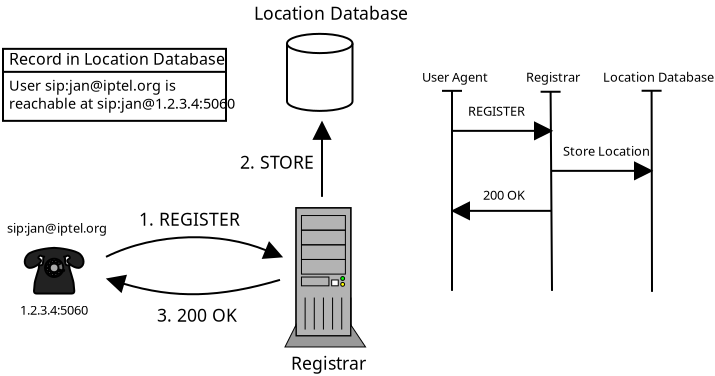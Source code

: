<?xml version="1.0" encoding="UTF-8"?>
<dia:diagram xmlns:dia="http://www.lysator.liu.se/~alla/dia/"><dia:layer name="Background" visible="true"><dia:object type="Network - General Computer (Tower)" version="0" id="O0"><dia:attribute name="obj_pos"><dia:point val="16.95,14.95"/></dia:attribute><dia:attribute name="obj_bb"><dia:rectangle val="16.942,14.91;20.986,23.138"/></dia:attribute><dia:attribute name="elem_corner"><dia:point val="16.95,14.95"/></dia:attribute><dia:attribute name="elem_width"><dia:real val="4.026"/></dia:attribute><dia:attribute name="elem_height"><dia:real val="6.955"/></dia:attribute><dia:attribute name="show_background"><dia:boolean val="true"/></dia:attribute><dia:attribute name="flip_horizontal"><dia:boolean val="false"/></dia:attribute><dia:attribute name="flip_vertical"><dia:boolean val="false"/></dia:attribute><dia:attribute name="padding"><dia:real val="0.354"/></dia:attribute><dia:attribute name="text"><dia:composite type="text"><dia:attribute name="string"><dia:string>##</dia:string></dia:attribute><dia:attribute name="font"><dia:font family="sans" style="0" name="Courier"/></dia:attribute><dia:attribute name="height"><dia:real val="0.8"/></dia:attribute><dia:attribute name="pos"><dia:point val="18.963,22.738"/></dia:attribute><dia:attribute name="color"><dia:color val="#000000"/></dia:attribute><dia:attribute name="alignment"><dia:enum val="1"/></dia:attribute></dia:composite></dia:attribute></dia:object><dia:object type="Network - A Telephone" version="0" id="O1"><dia:attribute name="obj_pos"><dia:point val="3.4,16.95"/></dia:attribute><dia:attribute name="obj_bb"><dia:rectangle val="3.4,16.9;7.434,19.285"/></dia:attribute><dia:attribute name="elem_corner"><dia:point val="3.4,16.95"/></dia:attribute><dia:attribute name="elem_width"><dia:real val="4.014"/></dia:attribute><dia:attribute name="elem_height"><dia:real val="2.285"/></dia:attribute><dia:attribute name="show_background"><dia:boolean val="true"/></dia:attribute><dia:attribute name="flip_horizontal"><dia:boolean val="false"/></dia:attribute><dia:attribute name="flip_vertical"><dia:boolean val="false"/></dia:attribute><dia:attribute name="padding"><dia:real val="0.354"/></dia:attribute></dia:object><dia:object type="Network - Storage" version="0" id="O2"><dia:attribute name="obj_pos"><dia:point val="17.05,6.25"/></dia:attribute><dia:attribute name="obj_bb"><dia:rectangle val="17,6.2;20.375,11.153"/></dia:attribute><dia:attribute name="elem_corner"><dia:point val="17.05,6.25"/></dia:attribute><dia:attribute name="elem_width"><dia:real val="3.275"/></dia:attribute><dia:attribute name="elem_height"><dia:real val="3.853"/></dia:attribute><dia:attribute name="show_background"><dia:boolean val="true"/></dia:attribute><dia:attribute name="flip_horizontal"><dia:boolean val="false"/></dia:attribute><dia:attribute name="flip_vertical"><dia:boolean val="false"/></dia:attribute><dia:attribute name="padding"><dia:real val="0.354"/></dia:attribute><dia:attribute name="text"><dia:composite type="text"><dia:attribute name="string"><dia:string>##</dia:string></dia:attribute><dia:attribute name="font"><dia:font family="sans" style="0" name="Courier"/></dia:attribute><dia:attribute name="height"><dia:real val="0.8"/></dia:attribute><dia:attribute name="pos"><dia:point val="18.977,10.753"/></dia:attribute><dia:attribute name="color"><dia:color val="#000000"/></dia:attribute><dia:attribute name="alignment"><dia:enum val="1"/></dia:attribute></dia:composite></dia:attribute></dia:object><dia:object type="Standard - BezierLine" version="0" id="O3"><dia:attribute name="obj_pos"><dia:point val="8,17.4"/></dia:attribute><dia:attribute name="obj_bb"><dia:rectangle val="7.933,16.641;17.15,18.159"/></dia:attribute><dia:attribute name="bez_points"><dia:point val="8,17.4"/><dia:point val="10.55,16.15"/><dia:point val="13.75,16.15"/><dia:point val="16.8,17.4"/></dia:attribute><dia:attribute name="corner_types"><dia:enum val="0"/><dia:enum val="0"/></dia:attribute><dia:attribute name="end_arrow"><dia:enum val="3"/></dia:attribute><dia:attribute name="end_arrow_length"><dia:real val="0.8"/></dia:attribute><dia:attribute name="end_arrow_width"><dia:real val="0.8"/></dia:attribute></dia:object><dia:object type="Standard - BezierLine" version="0" id="O4"><dia:attribute name="obj_pos"><dia:point val="16.7,18.55"/></dia:attribute><dia:attribute name="obj_bb"><dia:rectangle val="7.776,17.718;16.762,19.288"/></dia:attribute><dia:attribute name="bez_points"><dia:point val="16.7,18.55"/><dia:point val="13.65,19.45"/><dia:point val="11.45,19.5"/><dia:point val="8.05,18.5"/></dia:attribute><dia:attribute name="corner_types"><dia:enum val="0"/><dia:enum val="0"/></dia:attribute><dia:attribute name="end_arrow"><dia:enum val="3"/></dia:attribute><dia:attribute name="end_arrow_length"><dia:real val="0.8"/></dia:attribute><dia:attribute name="end_arrow_width"><dia:real val="0.8"/></dia:attribute></dia:object><dia:object type="Standard - Text" version="0" id="O5"><dia:attribute name="obj_pos"><dia:point val="10.55,20.65"/></dia:attribute><dia:attribute name="obj_bb"><dia:rectangle val="10.55,19.8;14.1,21.2"/></dia:attribute><dia:attribute name="text"><dia:composite type="text"><dia:attribute name="string"><dia:string>#3. 200 OK#</dia:string></dia:attribute><dia:attribute name="font"><dia:font family="sans" style="0" name="Courier"/></dia:attribute><dia:attribute name="height"><dia:real val="1.1"/></dia:attribute><dia:attribute name="pos"><dia:point val="10.55,20.65"/></dia:attribute><dia:attribute name="color"><dia:color val="#000000"/></dia:attribute><dia:attribute name="alignment"><dia:enum val="0"/></dia:attribute></dia:composite></dia:attribute></dia:object><dia:object type="Standard - Text" version="0" id="O6"><dia:attribute name="obj_pos"><dia:point val="9.65,15.85"/></dia:attribute><dia:attribute name="obj_bb"><dia:rectangle val="9.65,15;14.65,16.4"/></dia:attribute><dia:attribute name="text"><dia:composite type="text"><dia:attribute name="string"><dia:string>#1. REGISTER#</dia:string></dia:attribute><dia:attribute name="font"><dia:font family="sans" style="0" name="Courier"/></dia:attribute><dia:attribute name="height"><dia:real val="1.1"/></dia:attribute><dia:attribute name="pos"><dia:point val="9.65,15.85"/></dia:attribute><dia:attribute name="color"><dia:color val="#000000"/></dia:attribute><dia:attribute name="alignment"><dia:enum val="0"/></dia:attribute></dia:composite></dia:attribute></dia:object><dia:object type="Standard - Line" version="0" id="O7"><dia:attribute name="obj_pos"><dia:point val="18.8,14.4"/></dia:attribute><dia:attribute name="obj_bb"><dia:rectangle val="18,10.6;19.6,14.45"/></dia:attribute><dia:attribute name="conn_endpoints"><dia:point val="18.8,14.4"/><dia:point val="18.8,10.65"/></dia:attribute><dia:attribute name="numcp"><dia:int val="1"/></dia:attribute><dia:attribute name="end_arrow"><dia:enum val="3"/></dia:attribute><dia:attribute name="end_arrow_length"><dia:real val="0.8"/></dia:attribute><dia:attribute name="end_arrow_width"><dia:real val="0.8"/></dia:attribute></dia:object><dia:object type="Standard - Text" version="0" id="O8"><dia:attribute name="obj_pos"><dia:point val="14.7,13"/></dia:attribute><dia:attribute name="obj_bb"><dia:rectangle val="14.7,12.15;18.35,14.65"/></dia:attribute><dia:attribute name="text"><dia:composite type="text"><dia:attribute name="string"><dia:string>#2. STORE
#</dia:string></dia:attribute><dia:attribute name="font"><dia:font family="sans" style="0" name="Courier"/></dia:attribute><dia:attribute name="height"><dia:real val="1.1"/></dia:attribute><dia:attribute name="pos"><dia:point val="14.7,13"/></dia:attribute><dia:attribute name="color"><dia:color val="#000000"/></dia:attribute><dia:attribute name="alignment"><dia:enum val="0"/></dia:attribute></dia:composite></dia:attribute></dia:object><dia:object type="Standard - Text" version="0" id="O9"><dia:attribute name="obj_pos"><dia:point val="15.4,5.55"/></dia:attribute><dia:attribute name="obj_bb"><dia:rectangle val="15.4,4.7;22.1,6.1"/></dia:attribute><dia:attribute name="text"><dia:composite type="text"><dia:attribute name="string"><dia:string>#Location Database#</dia:string></dia:attribute><dia:attribute name="font"><dia:font family="sans" style="0" name="Courier"/></dia:attribute><dia:attribute name="height"><dia:real val="1.1"/></dia:attribute><dia:attribute name="pos"><dia:point val="15.4,5.55"/></dia:attribute><dia:attribute name="color"><dia:color val="#000000"/></dia:attribute><dia:attribute name="alignment"><dia:enum val="0"/></dia:attribute></dia:composite></dia:attribute></dia:object><dia:object type="Standard - Text" version="0" id="O10"><dia:attribute name="obj_pos"><dia:point val="17.25,23.05"/></dia:attribute><dia:attribute name="obj_bb"><dia:rectangle val="17.25,22.2;20.5,23.6"/></dia:attribute><dia:attribute name="text"><dia:composite type="text"><dia:attribute name="string"><dia:string>#Registrar#</dia:string></dia:attribute><dia:attribute name="font"><dia:font family="sans" style="0" name="Courier"/></dia:attribute><dia:attribute name="height"><dia:real val="1.1"/></dia:attribute><dia:attribute name="pos"><dia:point val="17.25,23.05"/></dia:attribute><dia:attribute name="color"><dia:color val="#000000"/></dia:attribute><dia:attribute name="alignment"><dia:enum val="0"/></dia:attribute></dia:composite></dia:attribute></dia:object><dia:object type="Standard - Text" version="0" id="O11"><dia:attribute name="obj_pos"><dia:point val="3.05,16.2"/></dia:attribute><dia:attribute name="obj_bb"><dia:rectangle val="3.05,15.55;7.65,16.6"/></dia:attribute><dia:attribute name="text"><dia:composite type="text"><dia:attribute name="string"><dia:string>#sip:jan@iptel.org#</dia:string></dia:attribute><dia:attribute name="font"><dia:font family="sans" style="0" name="Courier"/></dia:attribute><dia:attribute name="height"><dia:real val="0.8"/></dia:attribute><dia:attribute name="pos"><dia:point val="3.05,16.2"/></dia:attribute><dia:attribute name="color"><dia:color val="#000000"/></dia:attribute><dia:attribute name="alignment"><dia:enum val="0"/></dia:attribute></dia:composite></dia:attribute></dia:object><dia:object type="Standard - Text" version="0" id="O12"><dia:attribute name="obj_pos"><dia:point val="3.7,20.3"/></dia:attribute><dia:attribute name="obj_bb"><dia:rectangle val="3.7,19.65;7.1,20.7"/></dia:attribute><dia:attribute name="text"><dia:composite type="text"><dia:attribute name="string"><dia:string>#1.2.3.4:5060#</dia:string></dia:attribute><dia:attribute name="font"><dia:font family="sans" style="0" name="Courier"/></dia:attribute><dia:attribute name="height"><dia:real val="0.8"/></dia:attribute><dia:attribute name="pos"><dia:point val="3.7,20.3"/></dia:attribute><dia:attribute name="color"><dia:color val="#000000"/></dia:attribute><dia:attribute name="alignment"><dia:enum val="0"/></dia:attribute></dia:composite></dia:attribute></dia:object><dia:object type="Standard - Box" version="0" id="O13"><dia:attribute name="obj_pos"><dia:point val="2.85,7"/></dia:attribute><dia:attribute name="obj_bb"><dia:rectangle val="2.8,6.95;14.05,10.65"/></dia:attribute><dia:attribute name="elem_corner"><dia:point val="2.85,7"/></dia:attribute><dia:attribute name="elem_width"><dia:real val="11.15"/></dia:attribute><dia:attribute name="elem_height"><dia:real val="3.6"/></dia:attribute><dia:attribute name="show_background"><dia:boolean val="true"/></dia:attribute></dia:object><dia:object type="Standard - Text" version="0" id="O14"><dia:attribute name="obj_pos"><dia:point val="3.15,7.8"/></dia:attribute><dia:attribute name="obj_bb"><dia:rectangle val="3.15,7;12.6,8.3"/></dia:attribute><dia:attribute name="text"><dia:composite type="text"><dia:attribute name="string"><dia:string>#Record in Location Database#</dia:string></dia:attribute><dia:attribute name="font"><dia:font family="sans" style="0" name="Courier"/></dia:attribute><dia:attribute name="height"><dia:real val="1"/></dia:attribute><dia:attribute name="pos"><dia:point val="3.15,7.8"/></dia:attribute><dia:attribute name="color"><dia:color val="#000000"/></dia:attribute><dia:attribute name="alignment"><dia:enum val="0"/></dia:attribute></dia:composite></dia:attribute></dia:object><dia:object type="Standard - Line" version="0" id="O15"><dia:attribute name="obj_pos"><dia:point val="2.8,8.15"/></dia:attribute><dia:attribute name="obj_bb"><dia:rectangle val="2.75,8.1;14.05,8.2"/></dia:attribute><dia:attribute name="conn_endpoints"><dia:point val="2.8,8.15"/><dia:point val="14,8.15"/></dia:attribute><dia:attribute name="numcp"><dia:int val="1"/></dia:attribute></dia:object><dia:object type="Standard - Text" version="0" id="O16"><dia:attribute name="obj_pos"><dia:point val="3.15,9.1"/></dia:attribute><dia:attribute name="obj_bb"><dia:rectangle val="3.15,8.4;13.05,10.45"/></dia:attribute><dia:attribute name="text"><dia:composite type="text"><dia:attribute name="string"><dia:string>#User sip:jan@iptel.org is 
reachable at sip:jan@1.2.3.4:5060#</dia:string></dia:attribute><dia:attribute name="font"><dia:font family="sans" style="0" name="Courier"/></dia:attribute><dia:attribute name="height"><dia:real val="0.9"/></dia:attribute><dia:attribute name="pos"><dia:point val="3.15,9.1"/></dia:attribute><dia:attribute name="color"><dia:color val="#000000"/></dia:attribute><dia:attribute name="alignment"><dia:enum val="0"/></dia:attribute></dia:composite></dia:attribute></dia:object><dia:object type="Standard - Line" version="0" id="O17"><dia:attribute name="obj_pos"><dia:point val="25.3,9.1"/></dia:attribute><dia:attribute name="obj_bb"><dia:rectangle val="25.25,9.05;25.35,19.15"/></dia:attribute><dia:attribute name="conn_endpoints"><dia:point val="25.3,9.1"/><dia:point val="25.3,19.1"/></dia:attribute><dia:attribute name="numcp"><dia:int val="1"/></dia:attribute><dia:connections><dia:connection handle="0" to="O29" connection="0"/></dia:connections></dia:object><dia:object type="Standard - Line" version="0" id="O18"><dia:attribute name="obj_pos"><dia:point val="30.23,9.145"/></dia:attribute><dia:attribute name="obj_bb"><dia:rectangle val="30.18,9.095;30.35,19.15"/></dia:attribute><dia:attribute name="conn_endpoints"><dia:point val="30.23,9.145"/><dia:point val="30.3,19.1"/></dia:attribute><dia:attribute name="numcp"><dia:int val="1"/></dia:attribute><dia:connections><dia:connection handle="0" to="O31" connection="0"/></dia:connections></dia:object><dia:object type="Standard - Text" version="0" id="O19"><dia:attribute name="obj_pos"><dia:point val="23.8,8.65"/></dia:attribute><dia:attribute name="obj_bb"><dia:rectangle val="23.8,8;26.85,9.05"/></dia:attribute><dia:attribute name="text"><dia:composite type="text"><dia:attribute name="string"><dia:string>#User Agent#</dia:string></dia:attribute><dia:attribute name="font"><dia:font family="sans" style="0" name="Courier"/></dia:attribute><dia:attribute name="height"><dia:real val="0.8"/></dia:attribute><dia:attribute name="pos"><dia:point val="23.8,8.65"/></dia:attribute><dia:attribute name="color"><dia:color val="#000000"/></dia:attribute><dia:attribute name="alignment"><dia:enum val="0"/></dia:attribute></dia:composite></dia:attribute></dia:object><dia:object type="Standard - Text" version="0" id="O20"><dia:attribute name="obj_pos"><dia:point val="29,8.65"/></dia:attribute><dia:attribute name="obj_bb"><dia:rectangle val="29,8;31.5,9.05"/></dia:attribute><dia:attribute name="text"><dia:composite type="text"><dia:attribute name="string"><dia:string>#Registrar#</dia:string></dia:attribute><dia:attribute name="font"><dia:font family="sans" style="0" name="Courier"/></dia:attribute><dia:attribute name="height"><dia:real val="0.8"/></dia:attribute><dia:attribute name="pos"><dia:point val="29,8.65"/></dia:attribute><dia:attribute name="color"><dia:color val="#000000"/></dia:attribute><dia:attribute name="alignment"><dia:enum val="0"/></dia:attribute></dia:composite></dia:attribute></dia:object><dia:object type="Standard - Line" version="0" id="O21"><dia:attribute name="obj_pos"><dia:point val="25.3,11.1"/></dia:attribute><dia:attribute name="obj_bb"><dia:rectangle val="25.25,10.3;30.35,11.9"/></dia:attribute><dia:attribute name="conn_endpoints"><dia:point val="25.3,11.1"/><dia:point val="30.3,11.1"/></dia:attribute><dia:attribute name="numcp"><dia:int val="1"/></dia:attribute><dia:attribute name="end_arrow"><dia:enum val="3"/></dia:attribute><dia:attribute name="end_arrow_length"><dia:real val="0.8"/></dia:attribute><dia:attribute name="end_arrow_width"><dia:real val="0.8"/></dia:attribute></dia:object><dia:object type="Standard - Line" version="0" id="O22"><dia:attribute name="obj_pos"><dia:point val="30.3,15.1"/></dia:attribute><dia:attribute name="obj_bb"><dia:rectangle val="25.25,14.3;30.35,15.9"/></dia:attribute><dia:attribute name="conn_endpoints"><dia:point val="30.3,15.1"/><dia:point val="25.3,15.1"/></dia:attribute><dia:attribute name="numcp"><dia:int val="1"/></dia:attribute><dia:attribute name="end_arrow"><dia:enum val="3"/></dia:attribute><dia:attribute name="end_arrow_length"><dia:real val="0.8"/></dia:attribute><dia:attribute name="end_arrow_width"><dia:real val="0.8"/></dia:attribute></dia:object><dia:object type="Standard - Line" version="0" id="O23"><dia:attribute name="obj_pos"><dia:point val="35.28,9.095"/></dia:attribute><dia:attribute name="obj_bb"><dia:rectangle val="35.23,9.045;35.35,19.2"/></dia:attribute><dia:attribute name="conn_endpoints"><dia:point val="35.28,9.095"/><dia:point val="35.3,19.15"/></dia:attribute><dia:attribute name="numcp"><dia:int val="1"/></dia:attribute><dia:connections><dia:connection handle="0" to="O30" connection="0"/></dia:connections></dia:object><dia:object type="Standard - Line" version="0" id="O24"><dia:attribute name="obj_pos"><dia:point val="30.3,13.1"/></dia:attribute><dia:attribute name="obj_bb"><dia:rectangle val="30.25,12.3;35.35,13.9"/></dia:attribute><dia:attribute name="conn_endpoints"><dia:point val="30.3,13.1"/><dia:point val="35.3,13.1"/></dia:attribute><dia:attribute name="numcp"><dia:int val="1"/></dia:attribute><dia:attribute name="end_arrow"><dia:enum val="3"/></dia:attribute><dia:attribute name="end_arrow_length"><dia:real val="0.8"/></dia:attribute><dia:attribute name="end_arrow_width"><dia:real val="0.8"/></dia:attribute></dia:object><dia:object type="Standard - Text" version="0" id="O25"><dia:attribute name="obj_pos"><dia:point val="26.1,10.35"/></dia:attribute><dia:attribute name="obj_bb"><dia:rectangle val="26.1,9.7;29.15,10.75"/></dia:attribute><dia:attribute name="text"><dia:composite type="text"><dia:attribute name="string"><dia:string>#REGISTER#</dia:string></dia:attribute><dia:attribute name="font"><dia:font family="sans" style="0" name="Courier"/></dia:attribute><dia:attribute name="height"><dia:real val="0.8"/></dia:attribute><dia:attribute name="pos"><dia:point val="26.1,10.35"/></dia:attribute><dia:attribute name="color"><dia:color val="#000000"/></dia:attribute><dia:attribute name="alignment"><dia:enum val="0"/></dia:attribute></dia:composite></dia:attribute></dia:object><dia:object type="Standard - Text" version="0" id="O26"><dia:attribute name="obj_pos"><dia:point val="30.85,12.35"/></dia:attribute><dia:attribute name="obj_bb"><dia:rectangle val="30.85,11.7;34.8,12.75"/></dia:attribute><dia:attribute name="text"><dia:composite type="text"><dia:attribute name="string"><dia:string>#Store Location#</dia:string></dia:attribute><dia:attribute name="font"><dia:font family="sans" style="0" name="Courier"/></dia:attribute><dia:attribute name="height"><dia:real val="0.8"/></dia:attribute><dia:attribute name="pos"><dia:point val="30.85,12.35"/></dia:attribute><dia:attribute name="color"><dia:color val="#000000"/></dia:attribute><dia:attribute name="alignment"><dia:enum val="0"/></dia:attribute></dia:composite></dia:attribute></dia:object><dia:object type="Standard - Text" version="0" id="O27"><dia:attribute name="obj_pos"><dia:point val="26.85,14.55"/></dia:attribute><dia:attribute name="obj_bb"><dia:rectangle val="26.85,13.9;28.9,14.95"/></dia:attribute><dia:attribute name="text"><dia:composite type="text"><dia:attribute name="string"><dia:string>#200 OK#</dia:string></dia:attribute><dia:attribute name="font"><dia:font family="sans" style="0" name="Courier"/></dia:attribute><dia:attribute name="height"><dia:real val="0.8"/></dia:attribute><dia:attribute name="pos"><dia:point val="26.85,14.55"/></dia:attribute><dia:attribute name="color"><dia:color val="#000000"/></dia:attribute><dia:attribute name="alignment"><dia:enum val="0"/></dia:attribute></dia:composite></dia:attribute></dia:object><dia:object type="Standard - Text" version="0" id="O28"><dia:attribute name="obj_pos"><dia:point val="32.85,8.65"/></dia:attribute><dia:attribute name="obj_bb"><dia:rectangle val="32.85,8;38,9.05"/></dia:attribute><dia:attribute name="text"><dia:composite type="text"><dia:attribute name="string"><dia:string>#Location Database#</dia:string></dia:attribute><dia:attribute name="font"><dia:font family="sans" style="0" name="Courier"/></dia:attribute><dia:attribute name="height"><dia:real val="0.8"/></dia:attribute><dia:attribute name="pos"><dia:point val="32.85,8.65"/></dia:attribute><dia:attribute name="color"><dia:color val="#000000"/></dia:attribute><dia:attribute name="alignment"><dia:enum val="0"/></dia:attribute></dia:composite></dia:attribute></dia:object><dia:object type="Standard - Line" version="0" id="O29"><dia:attribute name="obj_pos"><dia:point val="24.8,9.1"/></dia:attribute><dia:attribute name="obj_bb"><dia:rectangle val="24.75,9.05;25.85,9.15"/></dia:attribute><dia:attribute name="conn_endpoints"><dia:point val="24.8,9.1"/><dia:point val="25.8,9.1"/></dia:attribute><dia:attribute name="numcp"><dia:int val="1"/></dia:attribute></dia:object><dia:object type="Standard - Line" version="0" id="O30"><dia:attribute name="obj_pos"><dia:point val="34.78,9.095"/></dia:attribute><dia:attribute name="obj_bb"><dia:rectangle val="34.73,9.045;35.83,9.145"/></dia:attribute><dia:attribute name="conn_endpoints"><dia:point val="34.78,9.095"/><dia:point val="35.78,9.095"/></dia:attribute><dia:attribute name="numcp"><dia:int val="1"/></dia:attribute></dia:object><dia:object type="Standard - Line" version="0" id="O31"><dia:attribute name="obj_pos"><dia:point val="29.73,9.145"/></dia:attribute><dia:attribute name="obj_bb"><dia:rectangle val="29.68,9.095;30.78,9.195"/></dia:attribute><dia:attribute name="conn_endpoints"><dia:point val="29.73,9.145"/><dia:point val="30.73,9.145"/></dia:attribute><dia:attribute name="numcp"><dia:int val="1"/></dia:attribute></dia:object></dia:layer></dia:diagram>
